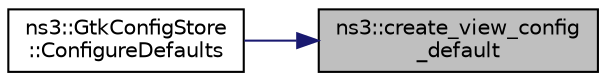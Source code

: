 digraph "ns3::create_view_config_default"
{
 // LATEX_PDF_SIZE
  edge [fontname="Helvetica",fontsize="10",labelfontname="Helvetica",labelfontsize="10"];
  node [fontname="Helvetica",fontsize="10",shape=record];
  rankdir="RL";
  Node1 [label="ns3::create_view_config\l_default",height=0.2,width=0.4,color="black", fillcolor="grey75", style="filled", fontcolor="black",tooltip="This is the main view opening the widget, getting tooltips and drawing the tree of attributes."];
  Node1 -> Node2 [dir="back",color="midnightblue",fontsize="10",style="solid",fontname="Helvetica"];
  Node2 [label="ns3::GtkConfigStore\l::ConfigureDefaults",height=0.2,width=0.4,color="black", fillcolor="white", style="filled",URL="$classns3_1_1_gtk_config_store.html#aa6bc1c922ac60a9cef7134875f98bd24",tooltip="Process default values."];
}
